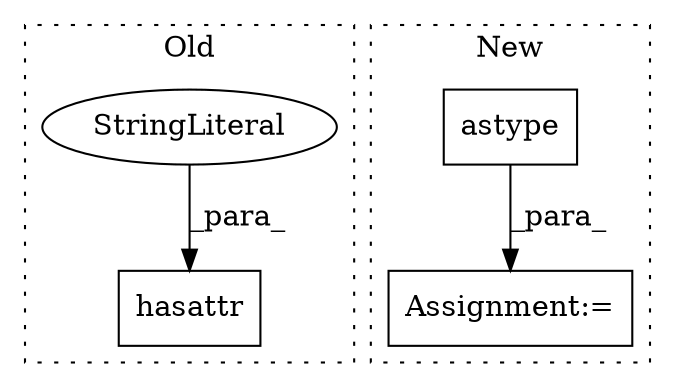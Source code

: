 digraph G {
subgraph cluster0 {
1 [label="hasattr" a="32" s="13191,13216" l="8,1" shape="box"];
3 [label="StringLiteral" a="45" s="13212" l="4" shape="ellipse"];
label = "Old";
style="dotted";
}
subgraph cluster1 {
2 [label="astype" a="32" s="14335,14348" l="7,1" shape="box"];
4 [label="Assignment:=" a="7" s="14330" l="1" shape="box"];
label = "New";
style="dotted";
}
2 -> 4 [label="_para_"];
3 -> 1 [label="_para_"];
}